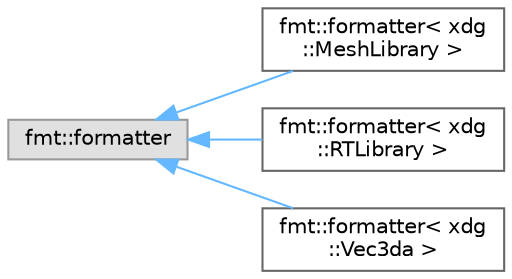 digraph "Graphical Class Hierarchy"
{
 // LATEX_PDF_SIZE
  bgcolor="transparent";
  edge [fontname=Helvetica,fontsize=10,labelfontname=Helvetica,labelfontsize=10];
  node [fontname=Helvetica,fontsize=10,shape=box,height=0.2,width=0.4];
  rankdir="LR";
  Node0 [id="Node000000",label="fmt::formatter",height=0.2,width=0.4,color="grey60", fillcolor="#E0E0E0", style="filled",tooltip=" "];
  Node0 -> Node1 [id="edge1_Node000000_Node000001",dir="back",color="steelblue1",style="solid",tooltip=" "];
  Node1 [id="Node000001",label="fmt::formatter\< xdg\l::MeshLibrary \>",height=0.2,width=0.4,color="grey40", fillcolor="white", style="filled",URL="$structfmt_1_1formatter_3_01xdg_1_1MeshLibrary_01_4.html",tooltip=" "];
  Node0 -> Node2 [id="edge2_Node000000_Node000002",dir="back",color="steelblue1",style="solid",tooltip=" "];
  Node2 [id="Node000002",label="fmt::formatter\< xdg\l::RTLibrary \>",height=0.2,width=0.4,color="grey40", fillcolor="white", style="filled",URL="$structfmt_1_1formatter_3_01xdg_1_1RTLibrary_01_4.html",tooltip=" "];
  Node0 -> Node3 [id="edge3_Node000000_Node000003",dir="back",color="steelblue1",style="solid",tooltip=" "];
  Node3 [id="Node000003",label="fmt::formatter\< xdg\l::Vec3da \>",height=0.2,width=0.4,color="grey40", fillcolor="white", style="filled",URL="$structfmt_1_1formatter_3_01xdg_1_1Vec3da_01_4.html",tooltip=" "];
}
